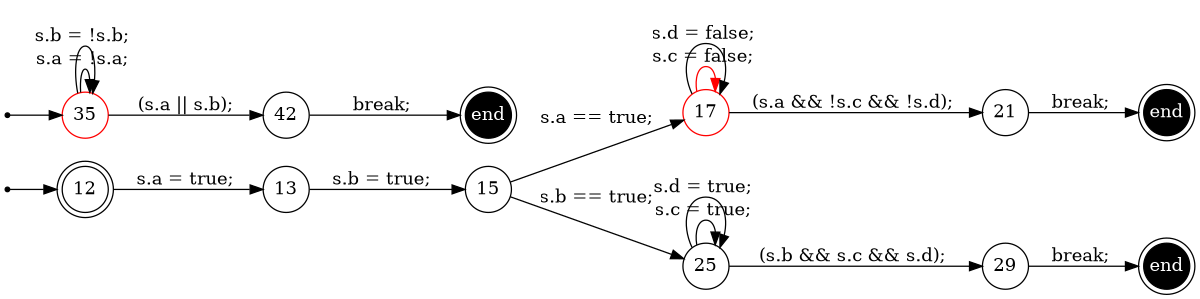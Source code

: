 digraph finite_state_machine {
	rankdir=LR
	size="8,5"
	94437505318000 [label = 12, shape = doublecircle, fixedsize = true]; 
	s94437505318000 [shape = point];
	94437505313568 [label = 35, shape = doublecircle, color = red, fixedsize = true]; 
	s94437505313568 [shape = point];
	e94437505311632 [shape = doublecircle, fixedsize = true, style = filled, fillcolor = black, fontcolor = white,  label = end];
	e94437505313776 [shape = doublecircle, fixedsize = true, style = filled, fillcolor = black, fontcolor = white,  label = end];
	e94437505315632 [shape = doublecircle, fixedsize = true, style = filled, fillcolor = black, fontcolor = white,  label = end];
	 94437505318080 [label = 13, shape = circle, fixedsize = true ];
	 94437505309632 [label = 15, shape = circle, fixedsize = true ];
	 94437505310224 [label = 17, shape = circle, color = red, fixedsize = true ];
	 94437505311632 [label = 21, shape = circle, fixedsize = true ];
	 94437505312144 [label = 25, shape = circle, fixedsize = true ];
	 94437505313776 [label = 29, shape = circle, fixedsize = true ];
	 94437505313568 [label = 35, shape = circle, color = red, fixedsize = true ];
	 94437505315632 [label = 42, shape = circle, fixedsize = true ];
	s94437505318000 -> 94437505318000;
	s94437505313568 -> 94437505313568;
	94437505318000 -> 94437505318080 [ label = "s.a = true; "];
	94437505318080 -> 94437505309632 [ label = "s.b = true; "];
	94437505309632 -> 94437505310224 [ label = "s.a == true; "];
	94437505310224 -> 94437505310224 [color = red, label = "s.c = false; "];
	94437505310224 -> 94437505310224 [ label = "s.d = false; "];
	94437505310224 -> 94437505311632 [ label = "(s.a && !s.c && !s.d); "];
	94437505311632 -> e94437505311632 [ label = "break; "];
	94437505309632 -> 94437505312144 [ label = "s.b == true; "];
	94437505312144 -> 94437505312144 [ label = "s.c = true; "];
	94437505312144 -> 94437505312144 [ label = "s.d = true; "];
	94437505312144 -> 94437505313776 [ label = "(s.b && s.c && s.d); "];
	94437505313776 -> e94437505313776 [ label = "break; "];
	94437505313568 -> 94437505313568 [ label = "s.a = !s.a; "];
	94437505313568 -> 94437505313568 [ label = "s.b = !s.b; "];
	94437505313568 -> 94437505315632 [ label = "(s.a || s.b); "];
	94437505315632 -> e94437505315632 [ label = "break; "];
}